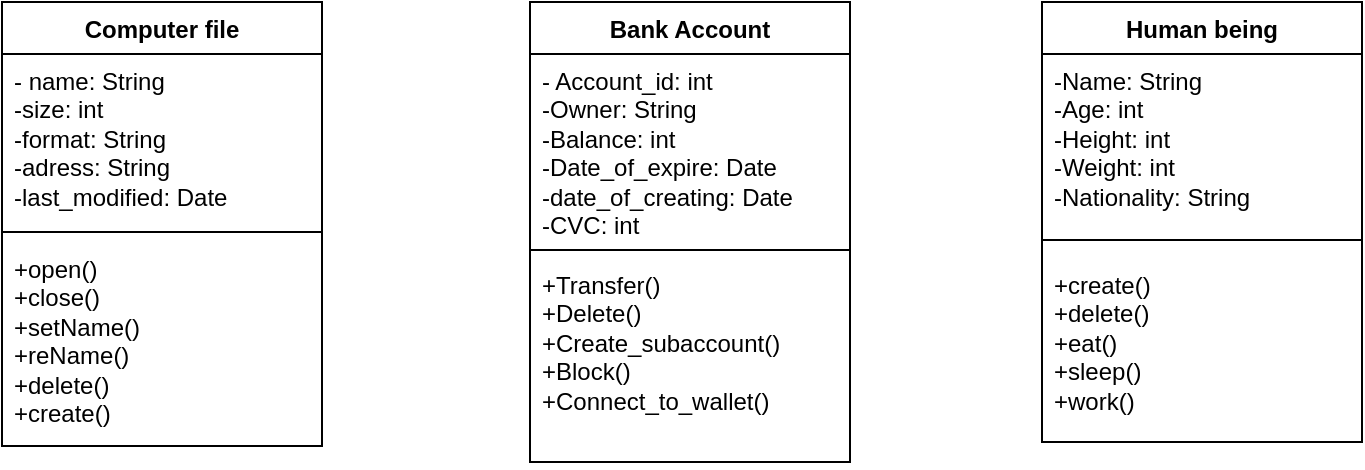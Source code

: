 <mxfile version="24.8.6">
  <diagram name="Strona-1" id="_sPu-S5FssWAwvMOAaDv">
    <mxGraphModel dx="1434" dy="694" grid="1" gridSize="10" guides="1" tooltips="1" connect="1" arrows="1" fold="1" page="1" pageScale="1" pageWidth="827" pageHeight="1169" math="0" shadow="0">
      <root>
        <mxCell id="0" />
        <mxCell id="1" parent="0" />
        <mxCell id="Q3mw6IbOepYIolGAIJCJ-1" value="Computer file" style="swimlane;fontStyle=1;align=center;verticalAlign=top;childLayout=stackLayout;horizontal=1;startSize=26;horizontalStack=0;resizeParent=1;resizeParentMax=0;resizeLast=0;collapsible=1;marginBottom=0;whiteSpace=wrap;html=1;" vertex="1" parent="1">
          <mxGeometry x="70" y="60" width="160" height="222" as="geometry" />
        </mxCell>
        <mxCell id="Q3mw6IbOepYIolGAIJCJ-2" value="- name: String&lt;div&gt;-size: int&lt;/div&gt;&lt;div&gt;-format: String&lt;/div&gt;&lt;div&gt;-adress: String&lt;/div&gt;&lt;div&gt;-last_modified: Date&lt;/div&gt;" style="text;strokeColor=none;fillColor=none;align=left;verticalAlign=top;spacingLeft=4;spacingRight=4;overflow=hidden;rotatable=0;points=[[0,0.5],[1,0.5]];portConstraint=eastwest;whiteSpace=wrap;html=1;" vertex="1" parent="Q3mw6IbOepYIolGAIJCJ-1">
          <mxGeometry y="26" width="160" height="84" as="geometry" />
        </mxCell>
        <mxCell id="Q3mw6IbOepYIolGAIJCJ-3" value="" style="line;strokeWidth=1;fillColor=none;align=left;verticalAlign=middle;spacingTop=-1;spacingLeft=3;spacingRight=3;rotatable=0;labelPosition=right;points=[];portConstraint=eastwest;strokeColor=inherit;" vertex="1" parent="Q3mw6IbOepYIolGAIJCJ-1">
          <mxGeometry y="110" width="160" height="10" as="geometry" />
        </mxCell>
        <mxCell id="Q3mw6IbOepYIolGAIJCJ-4" value="+open()&lt;div&gt;+close()&lt;br&gt;&lt;div&gt;+setName()&lt;/div&gt;&lt;/div&gt;&lt;div&gt;+reName()&lt;/div&gt;&lt;div&gt;+delete()&lt;/div&gt;&lt;div&gt;+create()&lt;/div&gt;" style="text;strokeColor=none;fillColor=none;align=left;verticalAlign=top;spacingLeft=4;spacingRight=4;overflow=hidden;rotatable=0;points=[[0,0.5],[1,0.5]];portConstraint=eastwest;whiteSpace=wrap;html=1;" vertex="1" parent="Q3mw6IbOepYIolGAIJCJ-1">
          <mxGeometry y="120" width="160" height="102" as="geometry" />
        </mxCell>
        <mxCell id="Q3mw6IbOepYIolGAIJCJ-5" value="Bank Account" style="swimlane;fontStyle=1;align=center;verticalAlign=top;childLayout=stackLayout;horizontal=1;startSize=26;horizontalStack=0;resizeParent=1;resizeParentMax=0;resizeLast=0;collapsible=1;marginBottom=0;whiteSpace=wrap;html=1;" vertex="1" parent="1">
          <mxGeometry x="334" y="60" width="160" height="230" as="geometry" />
        </mxCell>
        <mxCell id="Q3mw6IbOepYIolGAIJCJ-6" value="- Account_id: int&lt;div&gt;-Owner: String&lt;/div&gt;&lt;div&gt;-Balance: int&lt;/div&gt;&lt;div&gt;-Date_of_expire: Date&lt;/div&gt;&lt;div&gt;-date_of_creating: Date&lt;/div&gt;&lt;div&gt;-CVC: int&lt;/div&gt;" style="text;strokeColor=none;fillColor=none;align=left;verticalAlign=top;spacingLeft=4;spacingRight=4;overflow=hidden;rotatable=0;points=[[0,0.5],[1,0.5]];portConstraint=eastwest;whiteSpace=wrap;html=1;" vertex="1" parent="Q3mw6IbOepYIolGAIJCJ-5">
          <mxGeometry y="26" width="160" height="94" as="geometry" />
        </mxCell>
        <mxCell id="Q3mw6IbOepYIolGAIJCJ-7" value="" style="line;strokeWidth=1;fillColor=none;align=left;verticalAlign=middle;spacingTop=-1;spacingLeft=3;spacingRight=3;rotatable=0;labelPosition=right;points=[];portConstraint=eastwest;strokeColor=inherit;" vertex="1" parent="Q3mw6IbOepYIolGAIJCJ-5">
          <mxGeometry y="120" width="160" height="8" as="geometry" />
        </mxCell>
        <mxCell id="Q3mw6IbOepYIolGAIJCJ-8" value="+Transfer()&lt;div&gt;+Delete()&lt;/div&gt;&lt;div&gt;+Create_subaccount()&lt;/div&gt;&lt;div&gt;+Block()&lt;/div&gt;&lt;div&gt;+Connect_to_wallet()&lt;/div&gt;" style="text;strokeColor=none;fillColor=none;align=left;verticalAlign=top;spacingLeft=4;spacingRight=4;overflow=hidden;rotatable=0;points=[[0,0.5],[1,0.5]];portConstraint=eastwest;whiteSpace=wrap;html=1;" vertex="1" parent="Q3mw6IbOepYIolGAIJCJ-5">
          <mxGeometry y="128" width="160" height="102" as="geometry" />
        </mxCell>
        <mxCell id="Q3mw6IbOepYIolGAIJCJ-9" value="Human being" style="swimlane;fontStyle=1;align=center;verticalAlign=top;childLayout=stackLayout;horizontal=1;startSize=26;horizontalStack=0;resizeParent=1;resizeParentMax=0;resizeLast=0;collapsible=1;marginBottom=0;whiteSpace=wrap;html=1;" vertex="1" parent="1">
          <mxGeometry x="590" y="60" width="160" height="220" as="geometry" />
        </mxCell>
        <mxCell id="Q3mw6IbOepYIolGAIJCJ-10" value="-Name: String&lt;div&gt;-Age: int&lt;/div&gt;&lt;div&gt;-Height: int&lt;/div&gt;&lt;div&gt;-Weight: int&lt;/div&gt;&lt;div&gt;-Nationality: String&lt;/div&gt;" style="text;strokeColor=none;fillColor=none;align=left;verticalAlign=top;spacingLeft=4;spacingRight=4;overflow=hidden;rotatable=0;points=[[0,0.5],[1,0.5]];portConstraint=eastwest;whiteSpace=wrap;html=1;" vertex="1" parent="Q3mw6IbOepYIolGAIJCJ-9">
          <mxGeometry y="26" width="160" height="84" as="geometry" />
        </mxCell>
        <mxCell id="Q3mw6IbOepYIolGAIJCJ-11" value="" style="line;strokeWidth=1;fillColor=none;align=left;verticalAlign=middle;spacingTop=-1;spacingLeft=3;spacingRight=3;rotatable=0;labelPosition=right;points=[];portConstraint=eastwest;strokeColor=inherit;" vertex="1" parent="Q3mw6IbOepYIolGAIJCJ-9">
          <mxGeometry y="110" width="160" height="18" as="geometry" />
        </mxCell>
        <mxCell id="Q3mw6IbOepYIolGAIJCJ-12" value="+create()&lt;div&gt;+delete()&lt;/div&gt;&lt;div&gt;+eat()&lt;/div&gt;&lt;div&gt;+sleep()&lt;/div&gt;&lt;div&gt;+work()&lt;/div&gt;" style="text;strokeColor=none;fillColor=none;align=left;verticalAlign=top;spacingLeft=4;spacingRight=4;overflow=hidden;rotatable=0;points=[[0,0.5],[1,0.5]];portConstraint=eastwest;whiteSpace=wrap;html=1;" vertex="1" parent="Q3mw6IbOepYIolGAIJCJ-9">
          <mxGeometry y="128" width="160" height="92" as="geometry" />
        </mxCell>
      </root>
    </mxGraphModel>
  </diagram>
</mxfile>
